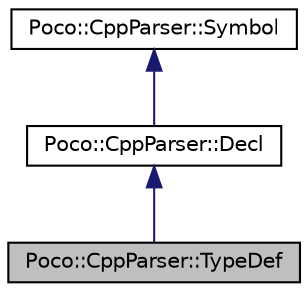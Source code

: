 digraph "Poco::CppParser::TypeDef"
{
 // LATEX_PDF_SIZE
  edge [fontname="Helvetica",fontsize="10",labelfontname="Helvetica",labelfontsize="10"];
  node [fontname="Helvetica",fontsize="10",shape=record];
  Node1 [label="Poco::CppParser::TypeDef",height=0.2,width=0.4,color="black", fillcolor="grey75", style="filled", fontcolor="black",tooltip="This class represents a type definition (typedef)."];
  Node2 -> Node1 [dir="back",color="midnightblue",fontsize="10",style="solid",fontname="Helvetica"];
  Node2 [label="Poco::CppParser::Decl",height=0.2,width=0.4,color="black", fillcolor="white", style="filled",URL="$classPoco_1_1CppParser_1_1Decl.html",tooltip=" "];
  Node3 -> Node2 [dir="back",color="midnightblue",fontsize="10",style="solid",fontname="Helvetica"];
  Node3 [label="Poco::CppParser::Symbol",height=0.2,width=0.4,color="black", fillcolor="white", style="filled",URL="$classPoco_1_1CppParser_1_1Symbol.html",tooltip=" "];
}
